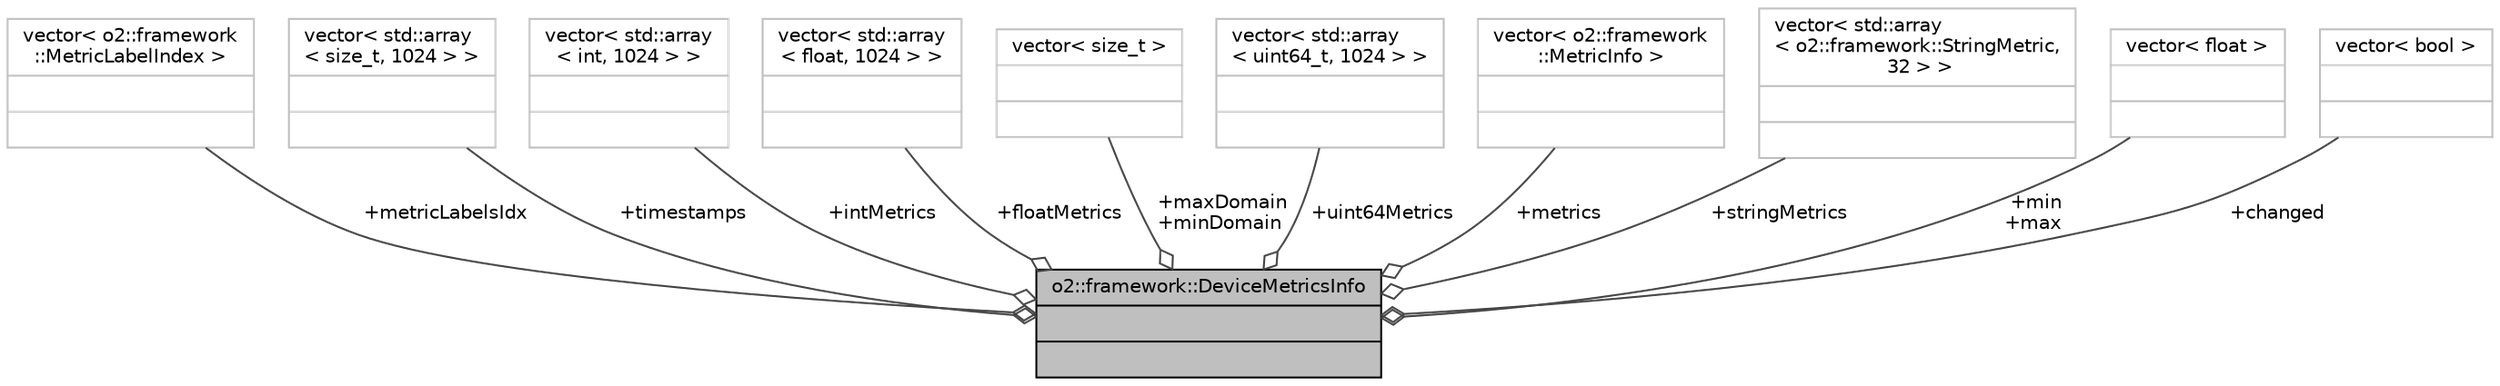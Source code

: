 digraph "o2::framework::DeviceMetricsInfo"
{
 // INTERACTIVE_SVG=YES
  bgcolor="transparent";
  edge [fontname="Helvetica",fontsize="10",labelfontname="Helvetica",labelfontsize="10"];
  node [fontname="Helvetica",fontsize="10",shape=record];
  Node1 [label="{o2::framework::DeviceMetricsInfo\n||}",height=0.2,width=0.4,color="black", fillcolor="grey75", style="filled", fontcolor="black"];
  Node2 -> Node1 [color="grey25",fontsize="10",style="solid",label=" +metricLabelsIdx" ,arrowhead="odiamond",fontname="Helvetica"];
  Node2 [label="{vector\< o2::framework\l::MetricLabelIndex \>\n||}",height=0.2,width=0.4,color="grey75"];
  Node3 -> Node1 [color="grey25",fontsize="10",style="solid",label=" +timestamps" ,arrowhead="odiamond",fontname="Helvetica"];
  Node3 [label="{vector\< std::array\l\< size_t, 1024 \> \>\n||}",height=0.2,width=0.4,color="grey75"];
  Node4 -> Node1 [color="grey25",fontsize="10",style="solid",label=" +intMetrics" ,arrowhead="odiamond",fontname="Helvetica"];
  Node4 [label="{vector\< std::array\l\< int, 1024 \> \>\n||}",height=0.2,width=0.4,color="grey75"];
  Node5 -> Node1 [color="grey25",fontsize="10",style="solid",label=" +floatMetrics" ,arrowhead="odiamond",fontname="Helvetica"];
  Node5 [label="{vector\< std::array\l\< float, 1024 \> \>\n||}",height=0.2,width=0.4,color="grey75"];
  Node6 -> Node1 [color="grey25",fontsize="10",style="solid",label=" +maxDomain\n+minDomain" ,arrowhead="odiamond",fontname="Helvetica"];
  Node6 [label="{vector\< size_t \>\n||}",height=0.2,width=0.4,color="grey75"];
  Node7 -> Node1 [color="grey25",fontsize="10",style="solid",label=" +uint64Metrics" ,arrowhead="odiamond",fontname="Helvetica"];
  Node7 [label="{vector\< std::array\l\< uint64_t, 1024 \> \>\n||}",height=0.2,width=0.4,color="grey75"];
  Node8 -> Node1 [color="grey25",fontsize="10",style="solid",label=" +metrics" ,arrowhead="odiamond",fontname="Helvetica"];
  Node8 [label="{vector\< o2::framework\l::MetricInfo \>\n||}",height=0.2,width=0.4,color="grey75"];
  Node9 -> Node1 [color="grey25",fontsize="10",style="solid",label=" +stringMetrics" ,arrowhead="odiamond",fontname="Helvetica"];
  Node9 [label="{vector\< std::array\l\< o2::framework::StringMetric,\l 32 \> \>\n||}",height=0.2,width=0.4,color="grey75"];
  Node10 -> Node1 [color="grey25",fontsize="10",style="solid",label=" +min\n+max" ,arrowhead="odiamond",fontname="Helvetica"];
  Node10 [label="{vector\< float \>\n||}",height=0.2,width=0.4,color="grey75"];
  Node11 -> Node1 [color="grey25",fontsize="10",style="solid",label=" +changed" ,arrowhead="odiamond",fontname="Helvetica"];
  Node11 [label="{vector\< bool \>\n||}",height=0.2,width=0.4,color="grey75"];
}
